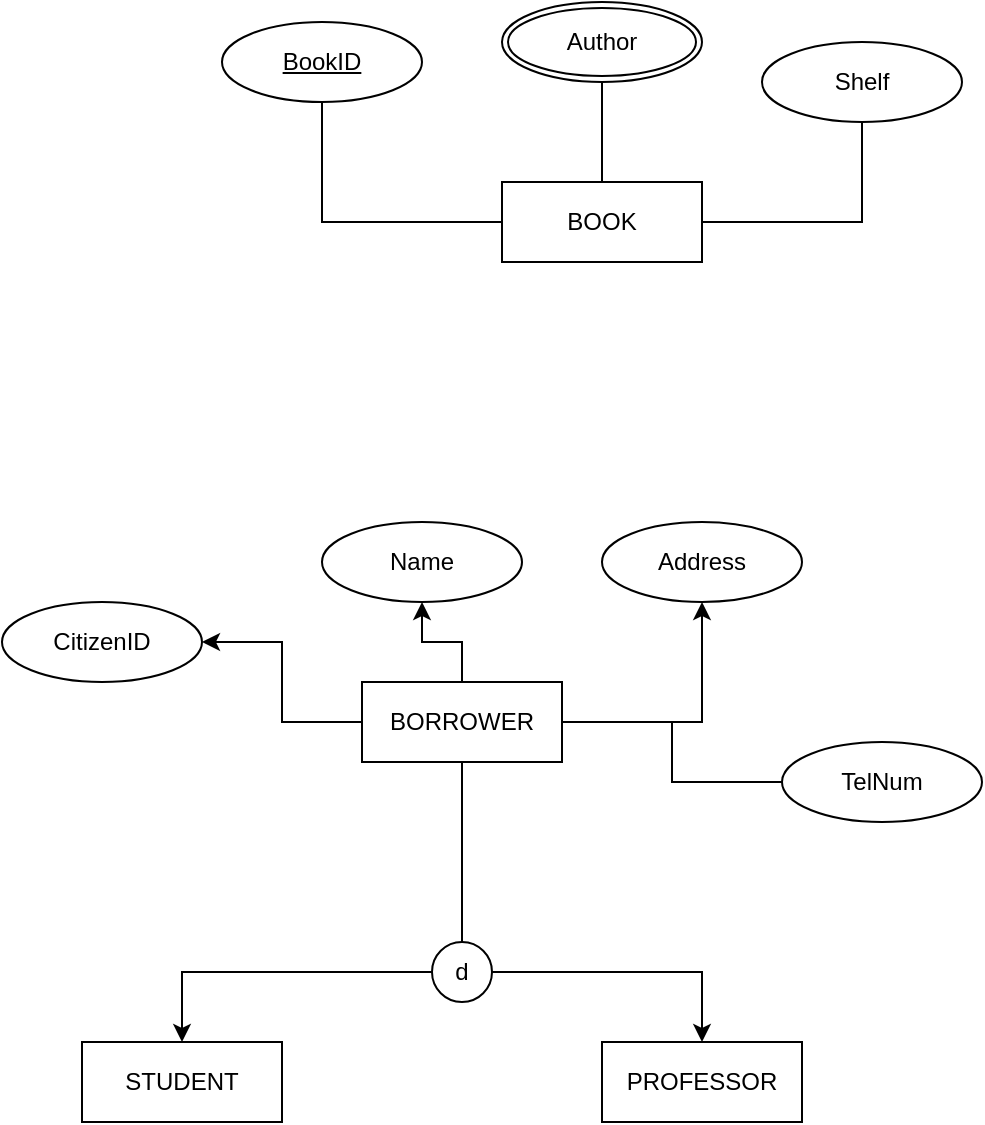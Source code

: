 <mxfile version="26.0.14">
  <diagram name="Page-1" id="nH1qdjiqmvXXHUEM3JMR">
    <mxGraphModel dx="644" dy="726" grid="1" gridSize="10" guides="1" tooltips="1" connect="1" arrows="1" fold="1" page="1" pageScale="1" pageWidth="1600" pageHeight="900" math="0" shadow="0">
      <root>
        <mxCell id="0" />
        <mxCell id="1" parent="0" />
        <mxCell id="_RDqwr_tlivfIo12Mu4f-3" style="edgeStyle=orthogonalEdgeStyle;rounded=0;orthogonalLoop=1;jettySize=auto;html=1;endArrow=none;startFill=0;" parent="1" source="_RDqwr_tlivfIo12Mu4f-1" target="_RDqwr_tlivfIo12Mu4f-2" edge="1">
          <mxGeometry relative="1" as="geometry" />
        </mxCell>
        <mxCell id="_RDqwr_tlivfIo12Mu4f-5" style="edgeStyle=orthogonalEdgeStyle;rounded=0;orthogonalLoop=1;jettySize=auto;html=1;endArrow=none;startFill=0;" parent="1" source="_RDqwr_tlivfIo12Mu4f-1" target="_RDqwr_tlivfIo12Mu4f-4" edge="1">
          <mxGeometry relative="1" as="geometry" />
        </mxCell>
        <mxCell id="_RDqwr_tlivfIo12Mu4f-7" style="edgeStyle=orthogonalEdgeStyle;rounded=0;orthogonalLoop=1;jettySize=auto;html=1;endArrow=none;startFill=0;" parent="1" source="_RDqwr_tlivfIo12Mu4f-1" target="_RDqwr_tlivfIo12Mu4f-6" edge="1">
          <mxGeometry relative="1" as="geometry" />
        </mxCell>
        <mxCell id="_RDqwr_tlivfIo12Mu4f-1" value="BOOK" style="whiteSpace=wrap;html=1;align=center;" parent="1" vertex="1">
          <mxGeometry x="330" y="160" width="100" height="40" as="geometry" />
        </mxCell>
        <mxCell id="_RDqwr_tlivfIo12Mu4f-2" value="BookID" style="ellipse;whiteSpace=wrap;html=1;align=center;fontStyle=4" parent="1" vertex="1">
          <mxGeometry x="190" y="80" width="100" height="40" as="geometry" />
        </mxCell>
        <mxCell id="_RDqwr_tlivfIo12Mu4f-4" value="Author" style="ellipse;shape=doubleEllipse;margin=3;whiteSpace=wrap;html=1;align=center;" parent="1" vertex="1">
          <mxGeometry x="330" y="70" width="100" height="40" as="geometry" />
        </mxCell>
        <mxCell id="_RDqwr_tlivfIo12Mu4f-6" value="Shelf" style="ellipse;whiteSpace=wrap;html=1;align=center;" parent="1" vertex="1">
          <mxGeometry x="460" y="90" width="100" height="40" as="geometry" />
        </mxCell>
        <mxCell id="Pm5CIFfC1kqk-WcR3UVo-18" style="edgeStyle=orthogonalEdgeStyle;rounded=0;orthogonalLoop=1;jettySize=auto;html=1;" edge="1" parent="1" source="Pm5CIFfC1kqk-WcR3UVo-1" target="Pm5CIFfC1kqk-WcR3UVo-16">
          <mxGeometry relative="1" as="geometry" />
        </mxCell>
        <mxCell id="Pm5CIFfC1kqk-WcR3UVo-19" style="edgeStyle=orthogonalEdgeStyle;rounded=0;orthogonalLoop=1;jettySize=auto;html=1;" edge="1" parent="1" source="Pm5CIFfC1kqk-WcR3UVo-1" target="Pm5CIFfC1kqk-WcR3UVo-15">
          <mxGeometry relative="1" as="geometry" />
        </mxCell>
        <mxCell id="Pm5CIFfC1kqk-WcR3UVo-1" value="d" style="ellipse;whiteSpace=wrap;html=1;aspect=fixed;" vertex="1" parent="1">
          <mxGeometry x="295" y="540" width="30" height="30" as="geometry" />
        </mxCell>
        <mxCell id="Pm5CIFfC1kqk-WcR3UVo-5" style="edgeStyle=orthogonalEdgeStyle;rounded=0;orthogonalLoop=1;jettySize=auto;html=1;endArrow=none;startFill=0;" edge="1" parent="1" source="Pm5CIFfC1kqk-WcR3UVo-2" target="Pm5CIFfC1kqk-WcR3UVo-1">
          <mxGeometry relative="1" as="geometry" />
        </mxCell>
        <mxCell id="Pm5CIFfC1kqk-WcR3UVo-8" style="edgeStyle=orthogonalEdgeStyle;rounded=0;orthogonalLoop=1;jettySize=auto;html=1;" edge="1" parent="1" source="Pm5CIFfC1kqk-WcR3UVo-2" target="Pm5CIFfC1kqk-WcR3UVo-7">
          <mxGeometry relative="1" as="geometry" />
        </mxCell>
        <mxCell id="Pm5CIFfC1kqk-WcR3UVo-10" style="edgeStyle=orthogonalEdgeStyle;rounded=0;orthogonalLoop=1;jettySize=auto;html=1;" edge="1" parent="1" source="Pm5CIFfC1kqk-WcR3UVo-2" target="Pm5CIFfC1kqk-WcR3UVo-9">
          <mxGeometry relative="1" as="geometry" />
        </mxCell>
        <mxCell id="Pm5CIFfC1kqk-WcR3UVo-12" style="edgeStyle=orthogonalEdgeStyle;rounded=0;orthogonalLoop=1;jettySize=auto;html=1;" edge="1" parent="1" source="Pm5CIFfC1kqk-WcR3UVo-2" target="Pm5CIFfC1kqk-WcR3UVo-11">
          <mxGeometry relative="1" as="geometry" />
        </mxCell>
        <mxCell id="Pm5CIFfC1kqk-WcR3UVo-14" style="edgeStyle=orthogonalEdgeStyle;rounded=0;orthogonalLoop=1;jettySize=auto;html=1;endArrow=none;startFill=0;" edge="1" parent="1" source="Pm5CIFfC1kqk-WcR3UVo-2" target="Pm5CIFfC1kqk-WcR3UVo-13">
          <mxGeometry relative="1" as="geometry" />
        </mxCell>
        <mxCell id="Pm5CIFfC1kqk-WcR3UVo-2" value="BORROWER" style="whiteSpace=wrap;html=1;align=center;" vertex="1" parent="1">
          <mxGeometry x="260" y="410" width="100" height="40" as="geometry" />
        </mxCell>
        <mxCell id="Pm5CIFfC1kqk-WcR3UVo-7" value="CitizenID" style="ellipse;whiteSpace=wrap;html=1;align=center;" vertex="1" parent="1">
          <mxGeometry x="80" y="370" width="100" height="40" as="geometry" />
        </mxCell>
        <mxCell id="Pm5CIFfC1kqk-WcR3UVo-9" value="Name" style="ellipse;whiteSpace=wrap;html=1;align=center;" vertex="1" parent="1">
          <mxGeometry x="240" y="330" width="100" height="40" as="geometry" />
        </mxCell>
        <mxCell id="Pm5CIFfC1kqk-WcR3UVo-11" value="Address" style="ellipse;whiteSpace=wrap;html=1;align=center;" vertex="1" parent="1">
          <mxGeometry x="380" y="330" width="100" height="40" as="geometry" />
        </mxCell>
        <mxCell id="Pm5CIFfC1kqk-WcR3UVo-13" value="TelNum" style="ellipse;whiteSpace=wrap;html=1;align=center;" vertex="1" parent="1">
          <mxGeometry x="470" y="440" width="100" height="40" as="geometry" />
        </mxCell>
        <mxCell id="Pm5CIFfC1kqk-WcR3UVo-15" value="STUDENT" style="whiteSpace=wrap;html=1;align=center;" vertex="1" parent="1">
          <mxGeometry x="120" y="590" width="100" height="40" as="geometry" />
        </mxCell>
        <mxCell id="Pm5CIFfC1kqk-WcR3UVo-16" value="PROFESSOR" style="whiteSpace=wrap;html=1;align=center;" vertex="1" parent="1">
          <mxGeometry x="380" y="590" width="100" height="40" as="geometry" />
        </mxCell>
      </root>
    </mxGraphModel>
  </diagram>
</mxfile>
